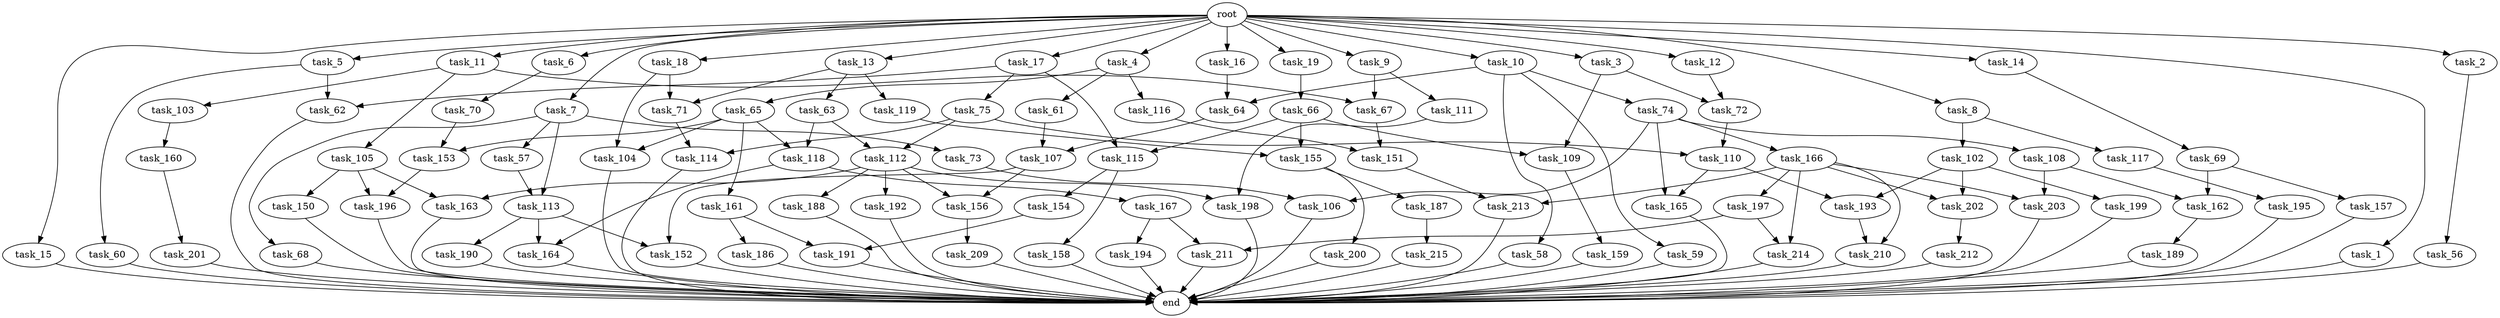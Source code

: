 digraph G {
  task_67 [size="42949672960.000000"];
  task_193 [size="24910810316.800003"];
  task_12 [size="102.400000"];
  task_201 [size="7730941132.800000"];
  task_5 [size="102.400000"];
  task_162 [size="21474836480.000000"];
  task_63 [size="54975581388.800003"];
  task_196 [size="139156940390.399994"];
  task_164 [size="34359738368.000000"];
  task_17 [size="102.400000"];
  task_2 [size="102.400000"];
  task_202 [size="45526653337.600006"];
  task_13 [size="102.400000"];
  task_161 [size="42090679500.800003"];
  task_166 [size="21474836480.000000"];
  task_60 [size="30923764531.200001"];
  task_102 [size="54975581388.800003"];
  task_15 [size="102.400000"];
  task_163 [size="124554051584.000000"];
  task_58 [size="21474836480.000000"];
  task_11 [size="102.400000"];
  task_150 [size="69578470195.199997"];
  task_167 [size="3435973836.800000"];
  task_165 [size="42949672960.000000"];
  task_191 [size="83322365542.400009"];
  task_64 [size="29205777612.800003"];
  task_156 [size="97066260889.600006"];
  task_104 [size="111669149696.000000"];
  root [size="0.000000"];
  task_72 [size="97066260889.600006"];
  task_69 [size="42090679500.800003"];
  task_119 [size="54975581388.800003"];
  task_74 [size="21474836480.000000"];
  task_152 [size="73014444032.000000"];
  task_190 [size="30923764531.200001"];
  task_114 [size="171798691840.000000"];
  task_8 [size="102.400000"];
  task_155 [size="77309411328.000000"];
  task_18 [size="102.400000"];
  task_215 [size="69578470195.199997"];
  task_109 [size="124554051584.000000"];
  task_194 [size="54975581388.800003"];
  task_105 [size="21474836480.000000"];
  task_106 [size="42949672960.000000"];
  task_66 [size="13743895347.200001"];
  task_198 [size="109951162777.600006"];
  task_214 [size="84181359001.600006"];
  task_188 [size="54975581388.800003"];
  task_73 [size="13743895347.200001"];
  task_116 [size="7730941132.800000"];
  task_199 [size="3435973836.800000"];
  task_213 [size="73014444032.000000"];
  task_1 [size="102.400000"];
  task_3 [size="102.400000"];
  task_200 [size="30923764531.200001"];
  task_212 [size="13743895347.200001"];
  task_157 [size="7730941132.800000"];
  task_56 [size="30923764531.200001"];
  task_7 [size="102.400000"];
  task_189 [size="13743895347.200001"];
  task_75 [size="21474836480.000000"];
  task_9 [size="102.400000"];
  task_4 [size="102.400000"];
  task_187 [size="30923764531.200001"];
  end [size="0.000000"];
  task_111 [size="21474836480.000000"];
  task_117 [size="54975581388.800003"];
  task_16 [size="102.400000"];
  task_19 [size="102.400000"];
  task_159 [size="42090679500.800003"];
  task_154 [size="13743895347.200001"];
  task_6 [size="102.400000"];
  task_160 [size="30923764531.200001"];
  task_62 [size="52398601011.200005"];
  task_192 [size="54975581388.800003"];
  task_103 [size="21474836480.000000"];
  task_112 [size="116823110451.200012"];
  task_65 [size="7730941132.800000"];
  task_115 [size="91053306675.200012"];
  task_113 [size="17179869184.000000"];
  task_158 [size="13743895347.200001"];
  task_118 [size="73014444032.000000"];
  task_186 [size="69578470195.199997"];
  task_210 [size="84181359001.600006"];
  task_68 [size="13743895347.200001"];
  task_211 [size="97066260889.600006"];
  task_203 [size="55834574848.000000"];
  task_61 [size="7730941132.800000"];
  task_57 [size="13743895347.200001"];
  task_151 [size="11166914969.600000"];
  task_195 [size="54975581388.800003"];
  task_59 [size="21474836480.000000"];
  task_70 [size="85899345920.000000"];
  task_209 [size="42090679500.800003"];
  task_197 [size="42090679500.800003"];
  task_71 [size="124554051584.000000"];
  task_10 [size="102.400000"];
  task_107 [size="77309411328.000000"];
  task_110 [size="93630287052.800003"];
  task_108 [size="21474836480.000000"];
  task_153 [size="127990025420.800003"];
  task_14 [size="102.400000"];

  task_67 -> task_151 [size="75497472.000000"];
  task_193 -> task_210 [size="411041792.000000"];
  task_12 -> task_72 [size="411041792.000000"];
  task_201 -> end [size="1.000000"];
  task_5 -> task_60 [size="301989888.000000"];
  task_5 -> task_62 [size="301989888.000000"];
  task_162 -> task_189 [size="134217728.000000"];
  task_63 -> task_112 [size="301989888.000000"];
  task_63 -> task_118 [size="301989888.000000"];
  task_196 -> end [size="1.000000"];
  task_164 -> end [size="1.000000"];
  task_17 -> task_75 [size="209715200.000000"];
  task_17 -> task_62 [size="209715200.000000"];
  task_17 -> task_115 [size="209715200.000000"];
  task_2 -> task_56 [size="301989888.000000"];
  task_202 -> task_212 [size="134217728.000000"];
  task_13 -> task_63 [size="536870912.000000"];
  task_13 -> task_71 [size="536870912.000000"];
  task_13 -> task_119 [size="536870912.000000"];
  task_161 -> task_191 [size="679477248.000000"];
  task_161 -> task_186 [size="679477248.000000"];
  task_166 -> task_197 [size="411041792.000000"];
  task_166 -> task_203 [size="411041792.000000"];
  task_166 -> task_210 [size="411041792.000000"];
  task_166 -> task_213 [size="411041792.000000"];
  task_166 -> task_202 [size="411041792.000000"];
  task_166 -> task_214 [size="411041792.000000"];
  task_60 -> end [size="1.000000"];
  task_102 -> task_193 [size="33554432.000000"];
  task_102 -> task_202 [size="33554432.000000"];
  task_102 -> task_199 [size="33554432.000000"];
  task_15 -> end [size="1.000000"];
  task_163 -> end [size="1.000000"];
  task_58 -> end [size="1.000000"];
  task_11 -> task_67 [size="209715200.000000"];
  task_11 -> task_103 [size="209715200.000000"];
  task_11 -> task_105 [size="209715200.000000"];
  task_150 -> end [size="1.000000"];
  task_167 -> task_194 [size="536870912.000000"];
  task_167 -> task_211 [size="536870912.000000"];
  task_165 -> end [size="1.000000"];
  task_191 -> end [size="1.000000"];
  task_64 -> task_107 [size="679477248.000000"];
  task_156 -> task_209 [size="411041792.000000"];
  task_104 -> end [size="1.000000"];
  root -> task_7 [size="1.000000"];
  root -> task_8 [size="1.000000"];
  root -> task_12 [size="1.000000"];
  root -> task_18 [size="1.000000"];
  root -> task_1 [size="1.000000"];
  root -> task_3 [size="1.000000"];
  root -> task_16 [size="1.000000"];
  root -> task_19 [size="1.000000"];
  root -> task_5 [size="1.000000"];
  root -> task_10 [size="1.000000"];
  root -> task_6 [size="1.000000"];
  root -> task_17 [size="1.000000"];
  root -> task_9 [size="1.000000"];
  root -> task_11 [size="1.000000"];
  root -> task_4 [size="1.000000"];
  root -> task_13 [size="1.000000"];
  root -> task_2 [size="1.000000"];
  root -> task_14 [size="1.000000"];
  root -> task_15 [size="1.000000"];
  task_72 -> task_110 [size="75497472.000000"];
  task_69 -> task_157 [size="75497472.000000"];
  task_69 -> task_162 [size="75497472.000000"];
  task_119 -> task_155 [size="75497472.000000"];
  task_74 -> task_166 [size="209715200.000000"];
  task_74 -> task_106 [size="209715200.000000"];
  task_74 -> task_108 [size="209715200.000000"];
  task_74 -> task_165 [size="209715200.000000"];
  task_152 -> end [size="1.000000"];
  task_190 -> end [size="1.000000"];
  task_114 -> end [size="1.000000"];
  task_8 -> task_102 [size="536870912.000000"];
  task_8 -> task_117 [size="536870912.000000"];
  task_155 -> task_187 [size="301989888.000000"];
  task_155 -> task_200 [size="301989888.000000"];
  task_18 -> task_104 [size="679477248.000000"];
  task_18 -> task_71 [size="679477248.000000"];
  task_215 -> end [size="1.000000"];
  task_109 -> task_159 [size="411041792.000000"];
  task_194 -> end [size="1.000000"];
  task_105 -> task_196 [size="679477248.000000"];
  task_105 -> task_150 [size="679477248.000000"];
  task_105 -> task_163 [size="679477248.000000"];
  task_106 -> end [size="1.000000"];
  task_66 -> task_109 [size="679477248.000000"];
  task_66 -> task_115 [size="679477248.000000"];
  task_66 -> task_155 [size="679477248.000000"];
  task_198 -> end [size="1.000000"];
  task_214 -> end [size="1.000000"];
  task_188 -> end [size="1.000000"];
  task_73 -> task_106 [size="209715200.000000"];
  task_116 -> task_151 [size="33554432.000000"];
  task_199 -> end [size="1.000000"];
  task_213 -> end [size="1.000000"];
  task_1 -> end [size="1.000000"];
  task_3 -> task_109 [size="536870912.000000"];
  task_3 -> task_72 [size="536870912.000000"];
  task_200 -> end [size="1.000000"];
  task_212 -> end [size="1.000000"];
  task_157 -> end [size="1.000000"];
  task_56 -> end [size="1.000000"];
  task_7 -> task_57 [size="134217728.000000"];
  task_7 -> task_68 [size="134217728.000000"];
  task_7 -> task_73 [size="134217728.000000"];
  task_7 -> task_113 [size="134217728.000000"];
  task_189 -> end [size="1.000000"];
  task_75 -> task_110 [size="838860800.000000"];
  task_75 -> task_112 [size="838860800.000000"];
  task_75 -> task_114 [size="838860800.000000"];
  task_9 -> task_67 [size="209715200.000000"];
  task_9 -> task_111 [size="209715200.000000"];
  task_4 -> task_116 [size="75497472.000000"];
  task_4 -> task_65 [size="75497472.000000"];
  task_4 -> task_61 [size="75497472.000000"];
  task_187 -> task_215 [size="679477248.000000"];
  task_111 -> task_198 [size="536870912.000000"];
  task_117 -> task_195 [size="536870912.000000"];
  task_16 -> task_64 [size="75497472.000000"];
  task_19 -> task_66 [size="134217728.000000"];
  task_159 -> end [size="1.000000"];
  task_154 -> task_191 [size="134217728.000000"];
  task_6 -> task_70 [size="838860800.000000"];
  task_160 -> task_201 [size="75497472.000000"];
  task_62 -> end [size="1.000000"];
  task_192 -> end [size="1.000000"];
  task_103 -> task_160 [size="301989888.000000"];
  task_112 -> task_192 [size="536870912.000000"];
  task_112 -> task_156 [size="536870912.000000"];
  task_112 -> task_188 [size="536870912.000000"];
  task_112 -> task_163 [size="536870912.000000"];
  task_112 -> task_198 [size="536870912.000000"];
  task_65 -> task_104 [size="411041792.000000"];
  task_65 -> task_118 [size="411041792.000000"];
  task_65 -> task_153 [size="411041792.000000"];
  task_65 -> task_161 [size="411041792.000000"];
  task_115 -> task_154 [size="134217728.000000"];
  task_115 -> task_158 [size="134217728.000000"];
  task_113 -> task_152 [size="301989888.000000"];
  task_113 -> task_190 [size="301989888.000000"];
  task_113 -> task_164 [size="301989888.000000"];
  task_158 -> end [size="1.000000"];
  task_118 -> task_164 [size="33554432.000000"];
  task_118 -> task_167 [size="33554432.000000"];
  task_186 -> end [size="1.000000"];
  task_210 -> end [size="1.000000"];
  task_68 -> end [size="1.000000"];
  task_211 -> end [size="1.000000"];
  task_203 -> end [size="1.000000"];
  task_61 -> task_107 [size="75497472.000000"];
  task_57 -> task_113 [size="33554432.000000"];
  task_151 -> task_213 [size="301989888.000000"];
  task_195 -> end [size="1.000000"];
  task_59 -> end [size="1.000000"];
  task_70 -> task_153 [size="838860800.000000"];
  task_209 -> end [size="1.000000"];
  task_197 -> task_214 [size="411041792.000000"];
  task_197 -> task_211 [size="411041792.000000"];
  task_71 -> task_114 [size="838860800.000000"];
  task_10 -> task_64 [size="209715200.000000"];
  task_10 -> task_58 [size="209715200.000000"];
  task_10 -> task_59 [size="209715200.000000"];
  task_10 -> task_74 [size="209715200.000000"];
  task_107 -> task_152 [size="411041792.000000"];
  task_107 -> task_156 [size="411041792.000000"];
  task_110 -> task_193 [size="209715200.000000"];
  task_110 -> task_165 [size="209715200.000000"];
  task_108 -> task_203 [size="134217728.000000"];
  task_108 -> task_162 [size="134217728.000000"];
  task_153 -> task_196 [size="679477248.000000"];
  task_14 -> task_69 [size="411041792.000000"];
}
